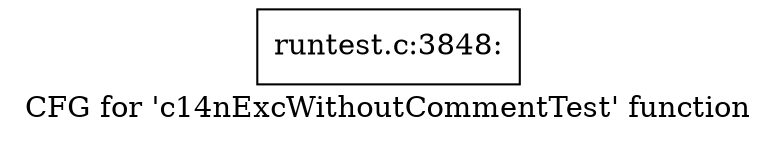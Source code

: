 digraph "CFG for 'c14nExcWithoutCommentTest' function" {
	label="CFG for 'c14nExcWithoutCommentTest' function";

	Node0x4336eb0 [shape=record,label="{runtest.c:3848:}"];
}
